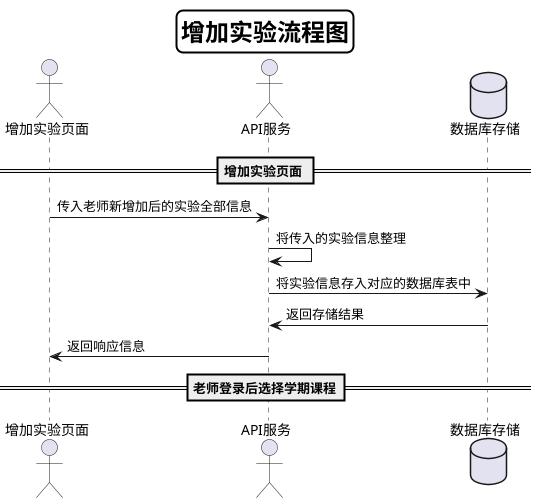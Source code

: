 @startuml
skinparam titleBorderRoundCorner 15
skinparam titleBorderThickness 2
skinparam titleBorderColor #Black
skinparam titleFontSize 24
Title 增加实验流程图


actor 增加实验页面
actor API服务
database 数据库存储

== 增加实验页面 ==
增加实验页面->API服务:传入老师新增加后的实验全部信息
API服务->API服务:将传入的实验信息整理
API服务->数据库存储:将实验信息存入对应的数据库表中
数据库存储->API服务:返回存储结果
API服务->增加实验页面:返回响应信息
== 老师登录后选择学期课程==

@enduml